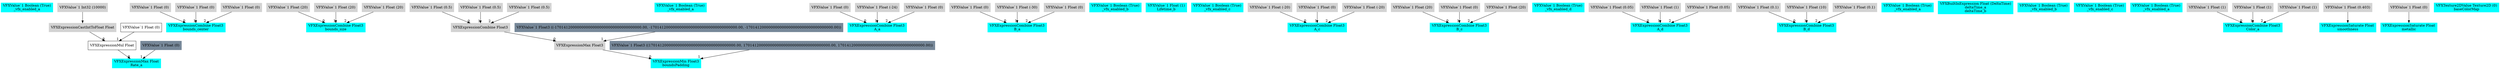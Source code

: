 digraph G {
node0 [shape="box" color="cyan" style="filled" label="VFXValue`1 Boolean (True)
_vfx_enabled_a"]
node1 [shape="box" color="cyan" style="filled" label="VFXExpressionMax Float
Rate_a"]
node2 [shape="box" label="VFXExpressionMul Float"]
node3 [shape="box" color="lightgray" style="filled" label="VFXExpressionCastIntToFloat Float"]
node4 [shape="box" color="lightgray" style="filled" label="VFXValue`1 Int32 (10000)"]
node5 [shape="box" label="VFXValue`1 Float (0)"]
node6 [shape="box" color="lightslategray" style="filled" label="VFXValue`1 Float (0)"]
node7 [shape="box" color="cyan" style="filled" label="VFXExpressionCombine Float3
bounds_center"]
node8 [shape="box" color="lightgray" style="filled" label="VFXValue`1 Float (0)"]
node9 [shape="box" color="lightgray" style="filled" label="VFXValue`1 Float (0)"]
node10 [shape="box" color="lightgray" style="filled" label="VFXValue`1 Float (0)"]
node11 [shape="box" color="cyan" style="filled" label="VFXExpressionCombine Float3
bounds_size"]
node12 [shape="box" color="lightgray" style="filled" label="VFXValue`1 Float (20)"]
node13 [shape="box" color="lightgray" style="filled" label="VFXValue`1 Float (20)"]
node14 [shape="box" color="lightgray" style="filled" label="VFXValue`1 Float (20)"]
node15 [shape="box" color="cyan" style="filled" label="VFXExpressionMin Float3
boundsPadding"]
node16 [shape="box" color="lightgray" style="filled" label="VFXExpressionMax Float3"]
node17 [shape="box" color="lightgray" style="filled" label="VFXExpressionCombine Float3"]
node18 [shape="box" color="lightgray" style="filled" label="VFXValue`1 Float (0.5)"]
node19 [shape="box" color="lightgray" style="filled" label="VFXValue`1 Float (0.5)"]
node20 [shape="box" color="lightgray" style="filled" label="VFXValue`1 Float (0.5)"]
node21 [shape="box" color="lightslategray" style="filled" label="VFXValue`1 Float3 ((-170141200000000000000000000000000000000.00, -170141200000000000000000000000000000000.00, -170141200000000000000000000000000000000.00))"]
node22 [shape="box" color="lightslategray" style="filled" label="VFXValue`1 Float3 ((170141200000000000000000000000000000000.00, 170141200000000000000000000000000000000.00, 170141200000000000000000000000000000000.00))"]
node23 [shape="box" color="cyan" style="filled" label="VFXValue`1 Boolean (True)
_vfx_enabled_a"]
node24 [shape="box" color="cyan" style="filled" label="VFXExpressionCombine Float3
A_a"]
node25 [shape="box" color="lightgray" style="filled" label="VFXValue`1 Float (0)"]
node26 [shape="box" color="lightgray" style="filled" label="VFXValue`1 Float (-24)"]
node27 [shape="box" color="lightgray" style="filled" label="VFXValue`1 Float (0)"]
node28 [shape="box" color="cyan" style="filled" label="VFXExpressionCombine Float3
B_a"]
node29 [shape="box" color="lightgray" style="filled" label="VFXValue`1 Float (0)"]
node30 [shape="box" color="lightgray" style="filled" label="VFXValue`1 Float (-30)"]
node31 [shape="box" color="lightgray" style="filled" label="VFXValue`1 Float (0)"]
node32 [shape="box" color="cyan" style="filled" label="VFXValue`1 Boolean (True)
_vfx_enabled_b"]
node33 [shape="box" color="cyan" style="filled" label="VFXValue`1 Float (1)
Lifetime_b"]
node34 [shape="box" color="cyan" style="filled" label="VFXValue`1 Boolean (True)
_vfx_enabled_c"]
node35 [shape="box" color="cyan" style="filled" label="VFXExpressionCombine Float3
A_c"]
node36 [shape="box" color="lightgray" style="filled" label="VFXValue`1 Float (-20)"]
node37 [shape="box" color="lightgray" style="filled" label="VFXValue`1 Float (0)"]
node38 [shape="box" color="lightgray" style="filled" label="VFXValue`1 Float (-20)"]
node39 [shape="box" color="cyan" style="filled" label="VFXExpressionCombine Float3
B_c"]
node40 [shape="box" color="lightgray" style="filled" label="VFXValue`1 Float (20)"]
node41 [shape="box" color="lightgray" style="filled" label="VFXValue`1 Float (0)"]
node42 [shape="box" color="lightgray" style="filled" label="VFXValue`1 Float (20)"]
node43 [shape="box" color="cyan" style="filled" label="VFXValue`1 Boolean (True)
_vfx_enabled_d"]
node44 [shape="box" color="cyan" style="filled" label="VFXExpressionCombine Float3
A_d"]
node45 [shape="box" color="lightgray" style="filled" label="VFXValue`1 Float (0.05)"]
node46 [shape="box" color="lightgray" style="filled" label="VFXValue`1 Float (1)"]
node47 [shape="box" color="lightgray" style="filled" label="VFXValue`1 Float (0.05)"]
node48 [shape="box" color="cyan" style="filled" label="VFXExpressionCombine Float3
B_d"]
node49 [shape="box" color="lightgray" style="filled" label="VFXValue`1 Float (0.1)"]
node50 [shape="box" color="lightgray" style="filled" label="VFXValue`1 Float (10)"]
node51 [shape="box" color="lightgray" style="filled" label="VFXValue`1 Float (0.1)"]
node52 [shape="box" color="cyan" style="filled" label="VFXValue`1 Boolean (True)
_vfx_enabled_a"]
node53 [shape="box" color="cyan" style="filled" label="VFXBuiltInExpression Float (DeltaTime)
deltaTime_a
deltaTime_b"]
node54 [shape="box" color="cyan" style="filled" label="VFXValue`1 Boolean (True)
_vfx_enabled_b"]
node55 [shape="box" color="cyan" style="filled" label="VFXValue`1 Boolean (True)
_vfx_enabled_c"]
node56 [shape="box" color="cyan" style="filled" label="VFXValue`1 Boolean (True)
_vfx_enabled_a"]
node57 [shape="box" color="cyan" style="filled" label="VFXExpressionCombine Float3
Color_a"]
node58 [shape="box" color="lightgray" style="filled" label="VFXValue`1 Float (1)"]
node59 [shape="box" color="lightgray" style="filled" label="VFXValue`1 Float (1)"]
node60 [shape="box" color="lightgray" style="filled" label="VFXValue`1 Float (1)"]
node61 [shape="box" color="cyan" style="filled" label="VFXExpressionSaturate Float
smoothness"]
node62 [shape="box" color="lightgray" style="filled" label="VFXValue`1 Float (0.403)"]
node63 [shape="box" color="cyan" style="filled" label="VFXExpressionSaturate Float
metallic"]
node64 [shape="box" color="lightgray" style="filled" label="VFXValue`1 Float (0)"]
node65 [shape="box" color="cyan" style="filled" label="VFXTexture2DValue Texture2D (0)
baseColorMap"]
node2 -> node1 [headlabel="0"]
node6 -> node1 [headlabel="1"]
node3 -> node2 [headlabel="0"]
node5 -> node2 [headlabel="1"]
node4 -> node3 
node8 -> node7 [headlabel="0"]
node9 -> node7 [headlabel="1"]
node10 -> node7 [headlabel="2"]
node12 -> node11 [headlabel="0"]
node13 -> node11 [headlabel="1"]
node14 -> node11 [headlabel="2"]
node16 -> node15 [headlabel="0"]
node22 -> node15 [headlabel="1"]
node17 -> node16 [headlabel="0"]
node21 -> node16 [headlabel="1"]
node18 -> node17 [headlabel="0"]
node19 -> node17 [headlabel="1"]
node20 -> node17 [headlabel="2"]
node25 -> node24 [headlabel="0"]
node26 -> node24 [headlabel="1"]
node27 -> node24 [headlabel="2"]
node29 -> node28 [headlabel="0"]
node30 -> node28 [headlabel="1"]
node31 -> node28 [headlabel="2"]
node36 -> node35 [headlabel="0"]
node37 -> node35 [headlabel="1"]
node38 -> node35 [headlabel="2"]
node40 -> node39 [headlabel="0"]
node41 -> node39 [headlabel="1"]
node42 -> node39 [headlabel="2"]
node45 -> node44 [headlabel="0"]
node46 -> node44 [headlabel="1"]
node47 -> node44 [headlabel="2"]
node49 -> node48 [headlabel="0"]
node50 -> node48 [headlabel="1"]
node51 -> node48 [headlabel="2"]
node58 -> node57 [headlabel="0"]
node59 -> node57 [headlabel="1"]
node60 -> node57 [headlabel="2"]
node62 -> node61 
node64 -> node63 
}

